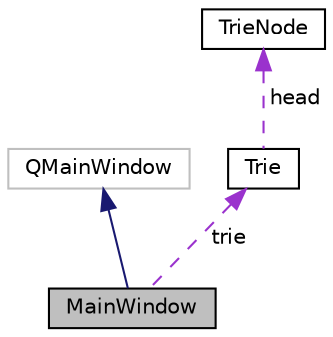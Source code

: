 digraph "MainWindow"
{
  edge [fontname="Helvetica",fontsize="10",labelfontname="Helvetica",labelfontsize="10"];
  node [fontname="Helvetica",fontsize="10",shape=record];
  Node2 [label="MainWindow",height=0.2,width=0.4,color="black", fillcolor="grey75", style="filled", fontcolor="black"];
  Node3 -> Node2 [dir="back",color="midnightblue",fontsize="10",style="solid",fontname="Helvetica"];
  Node3 [label="QMainWindow",height=0.2,width=0.4,color="grey75", fillcolor="white", style="filled"];
  Node4 -> Node2 [dir="back",color="darkorchid3",fontsize="10",style="dashed",label=" trie" ,fontname="Helvetica"];
  Node4 [label="Trie",height=0.2,width=0.4,color="black", fillcolor="white", style="filled",URL="$class_trie.html"];
  Node5 -> Node4 [dir="back",color="darkorchid3",fontsize="10",style="dashed",label=" head" ,fontname="Helvetica"];
  Node5 [label="TrieNode",height=0.2,width=0.4,color="black", fillcolor="white", style="filled",URL="$struct_trie_node.html"];
}
